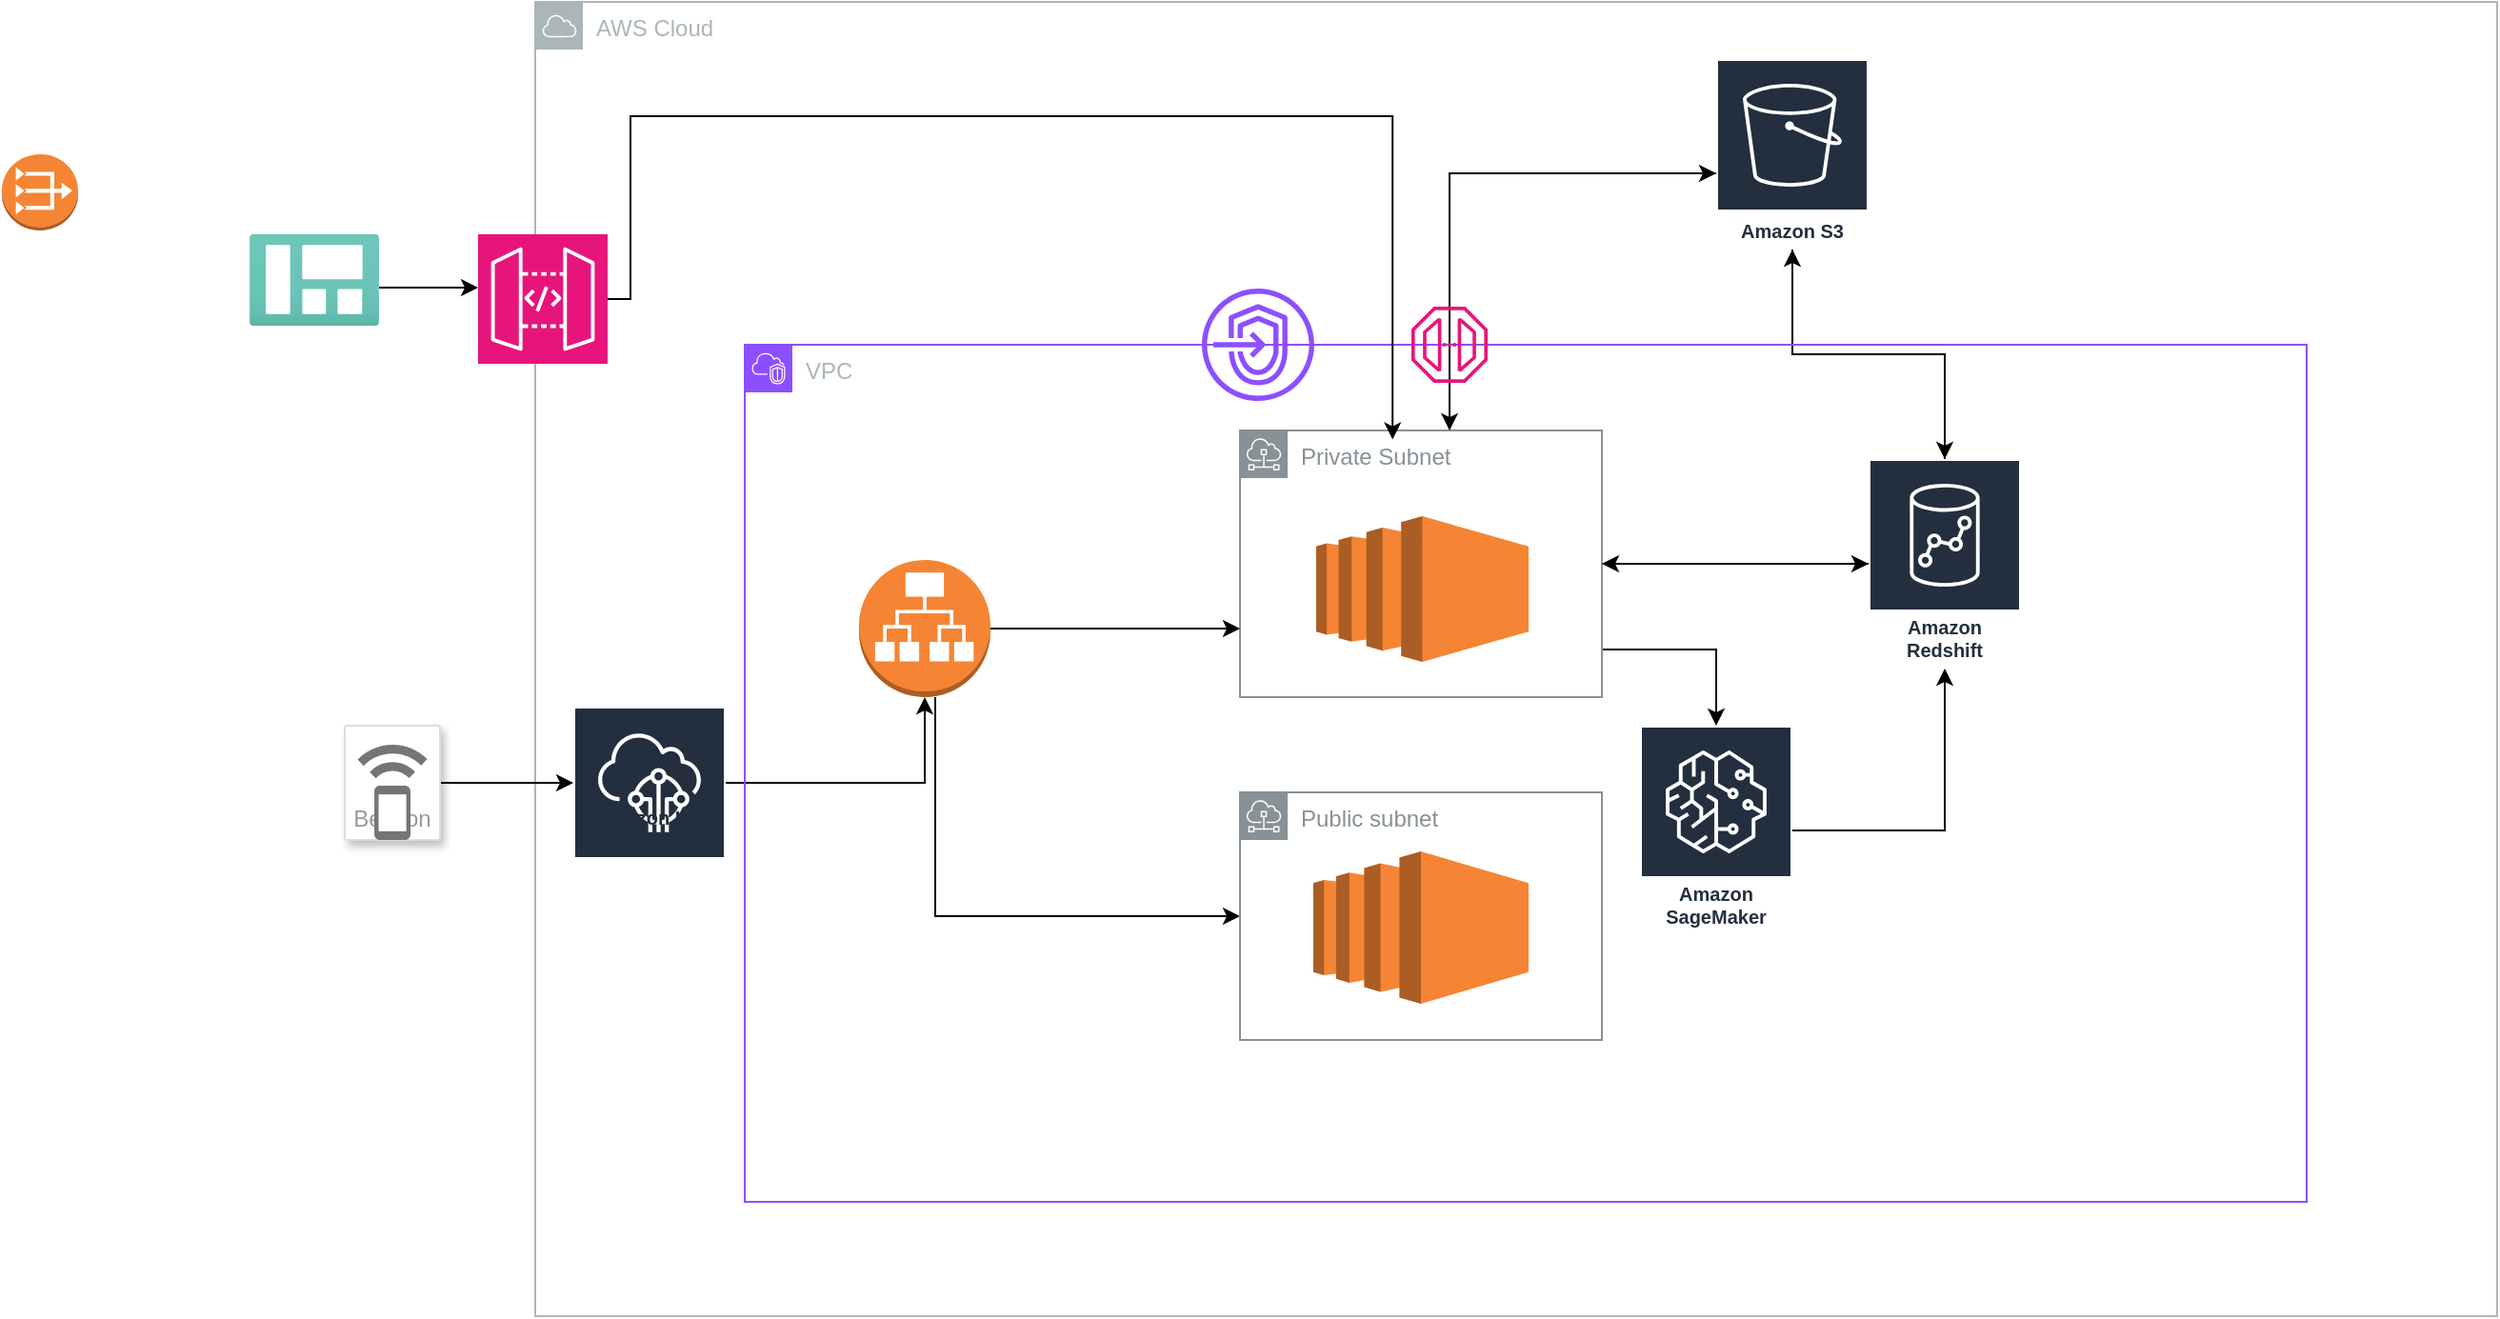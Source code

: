 <mxfile version="24.7.1" type="github">
  <diagram name="Page-1" id="3GjltzRhkZcBscacgek0">
    <mxGraphModel dx="2140" dy="1666" grid="1" gridSize="10" guides="1" tooltips="1" connect="1" arrows="1" fold="1" page="1" pageScale="1" pageWidth="850" pageHeight="1100" math="0" shadow="0">
      <root>
        <mxCell id="0" />
        <mxCell id="1" parent="0" />
        <mxCell id="VPuTkedBrMivQsdfiEBR-54" value="AWS Cloud" style="sketch=0;outlineConnect=0;gradientColor=none;html=1;whiteSpace=wrap;fontSize=12;fontStyle=0;shape=mxgraph.aws4.group;grIcon=mxgraph.aws4.group_aws_cloud;strokeColor=#AAB7B8;fillColor=none;verticalAlign=top;align=left;spacingLeft=30;fontColor=#AAB7B8;dashed=0;movable=1;resizable=1;rotatable=1;deletable=1;editable=1;locked=0;connectable=1;" vertex="1" parent="1">
          <mxGeometry x="110" y="-160" width="1030" height="690" as="geometry" />
        </mxCell>
        <mxCell id="VPuTkedBrMivQsdfiEBR-25" style="edgeStyle=orthogonalEdgeStyle;rounded=0;orthogonalLoop=1;jettySize=auto;html=1;" edge="1" parent="1" source="VPuTkedBrMivQsdfiEBR-10" target="VPuTkedBrMivQsdfiEBR-26">
          <mxGeometry relative="1" as="geometry">
            <mxPoint x="830" y="150" as="targetPoint" />
          </mxGeometry>
        </mxCell>
        <mxCell id="VPuTkedBrMivQsdfiEBR-32" style="edgeStyle=orthogonalEdgeStyle;rounded=0;orthogonalLoop=1;jettySize=auto;html=1;" edge="1" parent="1" source="VPuTkedBrMivQsdfiEBR-10" target="VPuTkedBrMivQsdfiEBR-33">
          <mxGeometry relative="1" as="geometry">
            <mxPoint x="870" y="80" as="targetPoint" />
            <Array as="points">
              <mxPoint x="730" y="180" />
            </Array>
          </mxGeometry>
        </mxCell>
        <mxCell id="VPuTkedBrMivQsdfiEBR-53" style="edgeStyle=orthogonalEdgeStyle;rounded=0;orthogonalLoop=1;jettySize=auto;html=1;" edge="1" parent="1" source="VPuTkedBrMivQsdfiEBR-10">
          <mxGeometry relative="1" as="geometry">
            <mxPoint x="730" y="-70" as="targetPoint" />
            <Array as="points">
              <mxPoint x="590" y="-70" />
              <mxPoint x="671" y="-70" />
            </Array>
          </mxGeometry>
        </mxCell>
        <mxCell id="VPuTkedBrMivQsdfiEBR-10" value="Private Subnet" style="sketch=0;outlineConnect=0;gradientColor=none;html=1;whiteSpace=wrap;fontSize=12;fontStyle=0;shape=mxgraph.aws4.group;grIcon=mxgraph.aws4.group_subnet;strokeColor=#879196;fillColor=none;verticalAlign=top;align=left;spacingLeft=30;fontColor=#879196;dashed=0;" vertex="1" parent="1">
          <mxGeometry x="480" y="65" width="190" height="140" as="geometry" />
        </mxCell>
        <mxCell id="VPuTkedBrMivQsdfiEBR-11" value="" style="outlineConnect=0;dashed=0;verticalLabelPosition=bottom;verticalAlign=top;align=center;html=1;shape=mxgraph.aws3.ec2;fillColor=#F58534;gradientColor=none;" vertex="1" parent="1">
          <mxGeometry x="520" y="110" width="111.5" height="76.5" as="geometry" />
        </mxCell>
        <mxCell id="VPuTkedBrMivQsdfiEBR-21" style="edgeStyle=orthogonalEdgeStyle;rounded=0;orthogonalLoop=1;jettySize=auto;html=1;" edge="1" parent="1" source="VPuTkedBrMivQsdfiEBR-12" target="VPuTkedBrMivQsdfiEBR-17">
          <mxGeometry relative="1" as="geometry" />
        </mxCell>
        <mxCell id="VPuTkedBrMivQsdfiEBR-12" value="Beacon" style="strokeColor=#dddddd;shadow=1;strokeWidth=1;rounded=1;absoluteArcSize=1;arcSize=2;labelPosition=center;verticalLabelPosition=middle;align=center;verticalAlign=bottom;spacingLeft=0;fontColor=#999999;fontSize=12;whiteSpace=wrap;spacingBottom=2;html=1;" vertex="1" parent="1">
          <mxGeometry x="10" y="220" width="50" height="60" as="geometry" />
        </mxCell>
        <mxCell id="VPuTkedBrMivQsdfiEBR-13" value="" style="sketch=0;dashed=0;connectable=0;html=1;fillColor=#757575;strokeColor=none;shape=mxgraph.gcp2.beacon;part=1;" vertex="1" parent="VPuTkedBrMivQsdfiEBR-12">
          <mxGeometry x="0.5" width="36.5" height="50" relative="1" as="geometry">
            <mxPoint x="-18.25" y="10" as="offset" />
          </mxGeometry>
        </mxCell>
        <mxCell id="VPuTkedBrMivQsdfiEBR-22" style="edgeStyle=orthogonalEdgeStyle;rounded=0;orthogonalLoop=1;jettySize=auto;html=1;" edge="1" parent="1" source="VPuTkedBrMivQsdfiEBR-16" target="VPuTkedBrMivQsdfiEBR-10">
          <mxGeometry relative="1" as="geometry">
            <Array as="points">
              <mxPoint x="325" y="150" />
            </Array>
          </mxGeometry>
        </mxCell>
        <mxCell id="VPuTkedBrMivQsdfiEBR-29" style="edgeStyle=orthogonalEdgeStyle;rounded=0;orthogonalLoop=1;jettySize=auto;html=1;" edge="1" parent="1" source="VPuTkedBrMivQsdfiEBR-16" target="VPuTkedBrMivQsdfiEBR-28">
          <mxGeometry relative="1" as="geometry">
            <Array as="points">
              <mxPoint x="320" y="320" />
            </Array>
          </mxGeometry>
        </mxCell>
        <mxCell id="VPuTkedBrMivQsdfiEBR-16" value="" style="outlineConnect=0;dashed=0;verticalLabelPosition=bottom;verticalAlign=top;align=center;html=1;shape=mxgraph.aws3.application_load_balancer;fillColor=#F58534;gradientColor=none;" vertex="1" parent="1">
          <mxGeometry x="280" y="133" width="69" height="72" as="geometry" />
        </mxCell>
        <mxCell id="VPuTkedBrMivQsdfiEBR-19" style="edgeStyle=orthogonalEdgeStyle;rounded=0;orthogonalLoop=1;jettySize=auto;html=1;" edge="1" parent="1" source="VPuTkedBrMivQsdfiEBR-17" target="VPuTkedBrMivQsdfiEBR-16">
          <mxGeometry relative="1" as="geometry" />
        </mxCell>
        <mxCell id="VPuTkedBrMivQsdfiEBR-17" value="Amazon IoT Core" style="sketch=0;outlineConnect=0;fontColor=#232F3E;gradientColor=none;strokeColor=#ffffff;fillColor=#232F3E;dashed=0;verticalLabelPosition=middle;verticalAlign=bottom;align=center;html=1;whiteSpace=wrap;fontSize=10;fontStyle=1;spacing=3;shape=mxgraph.aws4.productIcon;prIcon=mxgraph.aws4.iot_core;" vertex="1" parent="1">
          <mxGeometry x="130" y="210" width="80" height="80" as="geometry" />
        </mxCell>
        <mxCell id="VPuTkedBrMivQsdfiEBR-37" style="edgeStyle=orthogonalEdgeStyle;rounded=0;orthogonalLoop=1;jettySize=auto;html=1;" edge="1" parent="1" source="VPuTkedBrMivQsdfiEBR-26" target="VPuTkedBrMivQsdfiEBR-35">
          <mxGeometry relative="1" as="geometry" />
        </mxCell>
        <mxCell id="VPuTkedBrMivQsdfiEBR-38" style="edgeStyle=orthogonalEdgeStyle;rounded=0;orthogonalLoop=1;jettySize=auto;html=1;" edge="1" parent="1" source="VPuTkedBrMivQsdfiEBR-26" target="VPuTkedBrMivQsdfiEBR-10">
          <mxGeometry relative="1" as="geometry" />
        </mxCell>
        <mxCell id="VPuTkedBrMivQsdfiEBR-26" value="Amazon Redshift" style="sketch=0;outlineConnect=0;fontColor=#232F3E;gradientColor=none;strokeColor=#ffffff;fillColor=#232F3E;dashed=0;verticalLabelPosition=middle;verticalAlign=bottom;align=center;html=1;whiteSpace=wrap;fontSize=10;fontStyle=1;spacing=3;shape=mxgraph.aws4.productIcon;prIcon=mxgraph.aws4.redshift;" vertex="1" parent="1">
          <mxGeometry x="810" y="80" width="80" height="110" as="geometry" />
        </mxCell>
        <mxCell id="VPuTkedBrMivQsdfiEBR-8" value="" style="outlineConnect=0;dashed=0;verticalLabelPosition=bottom;verticalAlign=top;align=center;html=1;shape=mxgraph.aws3.ec2;fillColor=#F58534;gradientColor=none;" vertex="1" parent="1">
          <mxGeometry x="518.5" y="286" width="113" height="80" as="geometry" />
        </mxCell>
        <mxCell id="VPuTkedBrMivQsdfiEBR-28" value="Public subnet" style="sketch=0;outlineConnect=0;gradientColor=none;html=1;whiteSpace=wrap;fontSize=12;fontStyle=0;shape=mxgraph.aws4.group;grIcon=mxgraph.aws4.group_subnet;strokeColor=#879196;fillColor=none;verticalAlign=top;align=left;spacingLeft=30;fontColor=#879196;dashed=0;" vertex="1" parent="1">
          <mxGeometry x="480" y="255" width="190" height="130" as="geometry" />
        </mxCell>
        <mxCell id="VPuTkedBrMivQsdfiEBR-34" style="edgeStyle=orthogonalEdgeStyle;rounded=0;orthogonalLoop=1;jettySize=auto;html=1;" edge="1" parent="1" source="VPuTkedBrMivQsdfiEBR-33" target="VPuTkedBrMivQsdfiEBR-26">
          <mxGeometry relative="1" as="geometry" />
        </mxCell>
        <mxCell id="VPuTkedBrMivQsdfiEBR-33" value="Amazon SageMaker" style="sketch=0;outlineConnect=0;fontColor=#232F3E;gradientColor=none;strokeColor=#ffffff;fillColor=#232F3E;dashed=0;verticalLabelPosition=middle;verticalAlign=bottom;align=center;html=1;whiteSpace=wrap;fontSize=10;fontStyle=1;spacing=3;shape=mxgraph.aws4.productIcon;prIcon=mxgraph.aws4.sagemaker;" vertex="1" parent="1">
          <mxGeometry x="690" y="220" width="80" height="110" as="geometry" />
        </mxCell>
        <mxCell id="VPuTkedBrMivQsdfiEBR-39" style="edgeStyle=orthogonalEdgeStyle;rounded=0;orthogonalLoop=1;jettySize=auto;html=1;" edge="1" parent="1" source="VPuTkedBrMivQsdfiEBR-35" target="VPuTkedBrMivQsdfiEBR-26">
          <mxGeometry relative="1" as="geometry" />
        </mxCell>
        <mxCell id="VPuTkedBrMivQsdfiEBR-51" style="edgeStyle=elbowEdgeStyle;rounded=0;orthogonalLoop=1;jettySize=auto;html=1;elbow=vertical;" edge="1" parent="1" source="VPuTkedBrMivQsdfiEBR-35" target="VPuTkedBrMivQsdfiEBR-10">
          <mxGeometry relative="1" as="geometry">
            <Array as="points">
              <mxPoint x="590" y="-70" />
            </Array>
          </mxGeometry>
        </mxCell>
        <mxCell id="VPuTkedBrMivQsdfiEBR-55" value="VPC" style="points=[[0,0],[0.25,0],[0.5,0],[0.75,0],[1,0],[1,0.25],[1,0.5],[1,0.75],[1,1],[0.75,1],[0.5,1],[0.25,1],[0,1],[0,0.75],[0,0.5],[0,0.25]];outlineConnect=0;gradientColor=none;html=1;whiteSpace=wrap;fontSize=12;fontStyle=0;container=0;pointerEvents=0;collapsible=0;recursiveResize=0;shape=mxgraph.aws4.group;grIcon=mxgraph.aws4.group_vpc2;strokeColor=#8C4FFF;fillColor=none;verticalAlign=top;align=left;spacingLeft=30;fontColor=#AAB7B8;dashed=0;" vertex="1" parent="1">
          <mxGeometry x="220" y="20" width="820" height="450" as="geometry" />
        </mxCell>
        <mxCell id="VPuTkedBrMivQsdfiEBR-35" value="Amazon S3" style="sketch=0;outlineConnect=0;fontColor=#232F3E;gradientColor=none;strokeColor=#ffffff;fillColor=#232F3E;dashed=0;verticalLabelPosition=middle;verticalAlign=bottom;align=center;html=1;whiteSpace=wrap;fontSize=10;fontStyle=1;spacing=3;shape=mxgraph.aws4.productIcon;prIcon=mxgraph.aws4.s3;" vertex="1" parent="1">
          <mxGeometry x="730" y="-130" width="80" height="100" as="geometry" />
        </mxCell>
        <mxCell id="VPuTkedBrMivQsdfiEBR-60" style="edgeStyle=elbowEdgeStyle;rounded=0;orthogonalLoop=1;jettySize=auto;html=1;" edge="1" parent="1" source="VPuTkedBrMivQsdfiEBR-57" target="VPuTkedBrMivQsdfiEBR-63">
          <mxGeometry relative="1" as="geometry">
            <mxPoint x="34" y="90" as="targetPoint" />
            <mxPoint x="30" y="-60" as="sourcePoint" />
            <Array as="points">
              <mxPoint x="30" y="-10" />
            </Array>
          </mxGeometry>
        </mxCell>
        <mxCell id="VPuTkedBrMivQsdfiEBR-57" value="" style="image;aspect=fixed;html=1;points=[];align=center;fontSize=12;image=img/lib/azure2/general/Dashboard.svg;" vertex="1" parent="1">
          <mxGeometry x="-40" y="-38" width="68" height="48" as="geometry" />
        </mxCell>
        <mxCell id="VPuTkedBrMivQsdfiEBR-56" value="" style="outlineConnect=0;dashed=0;verticalLabelPosition=bottom;verticalAlign=top;align=center;html=1;shape=mxgraph.aws3.vpc_nat_gateway;fillColor=#F58534;gradientColor=none;" vertex="1" parent="1">
          <mxGeometry x="-170" y="-80" width="40" height="40" as="geometry" />
        </mxCell>
        <mxCell id="VPuTkedBrMivQsdfiEBR-63" value="" style="sketch=0;points=[[0,0,0],[0.25,0,0],[0.5,0,0],[0.75,0,0],[1,0,0],[0,1,0],[0.25,1,0],[0.5,1,0],[0.75,1,0],[1,1,0],[0,0.25,0],[0,0.5,0],[0,0.75,0],[1,0.25,0],[1,0.5,0],[1,0.75,0]];outlineConnect=0;fontColor=#232F3E;fillColor=#E7157B;strokeColor=#ffffff;dashed=0;verticalLabelPosition=bottom;verticalAlign=top;align=center;html=1;fontSize=12;fontStyle=0;aspect=fixed;shape=mxgraph.aws4.resourceIcon;resIcon=mxgraph.aws4.api_gateway;" vertex="1" parent="1">
          <mxGeometry x="80" y="-38" width="68" height="68" as="geometry" />
        </mxCell>
        <mxCell id="VPuTkedBrMivQsdfiEBR-64" style="edgeStyle=orthogonalEdgeStyle;rounded=0;orthogonalLoop=1;jettySize=auto;html=1;entryX=0.437;entryY=0.333;entryDx=0;entryDy=0;entryPerimeter=0;" edge="1" parent="1" source="VPuTkedBrMivQsdfiEBR-63" target="VPuTkedBrMivQsdfiEBR-54">
          <mxGeometry relative="1" as="geometry">
            <Array as="points">
              <mxPoint x="160" y="-4" />
              <mxPoint x="160" y="-100" />
              <mxPoint x="560" y="-100" />
            </Array>
          </mxGeometry>
        </mxCell>
        <mxCell id="VPuTkedBrMivQsdfiEBR-61" value="" style="sketch=0;outlineConnect=0;fontColor=#232F3E;gradientColor=none;fillColor=#E7157B;strokeColor=none;dashed=0;verticalLabelPosition=bottom;verticalAlign=top;align=center;html=1;fontSize=12;fontStyle=0;aspect=fixed;pointerEvents=1;shape=mxgraph.aws4.endpoint;" vertex="1" parent="1">
          <mxGeometry x="570" width="40" height="40" as="geometry" />
        </mxCell>
        <mxCell id="VPuTkedBrMivQsdfiEBR-62" value="" style="sketch=0;outlineConnect=0;fontColor=#232F3E;gradientColor=none;fillColor=#8C4FFF;strokeColor=none;dashed=0;verticalLabelPosition=bottom;verticalAlign=top;align=center;html=1;fontSize=12;fontStyle=0;aspect=fixed;pointerEvents=1;shape=mxgraph.aws4.endpoints;" vertex="1" parent="1">
          <mxGeometry x="460" y="-9.5" width="59" height="59" as="geometry" />
        </mxCell>
      </root>
    </mxGraphModel>
  </diagram>
</mxfile>
